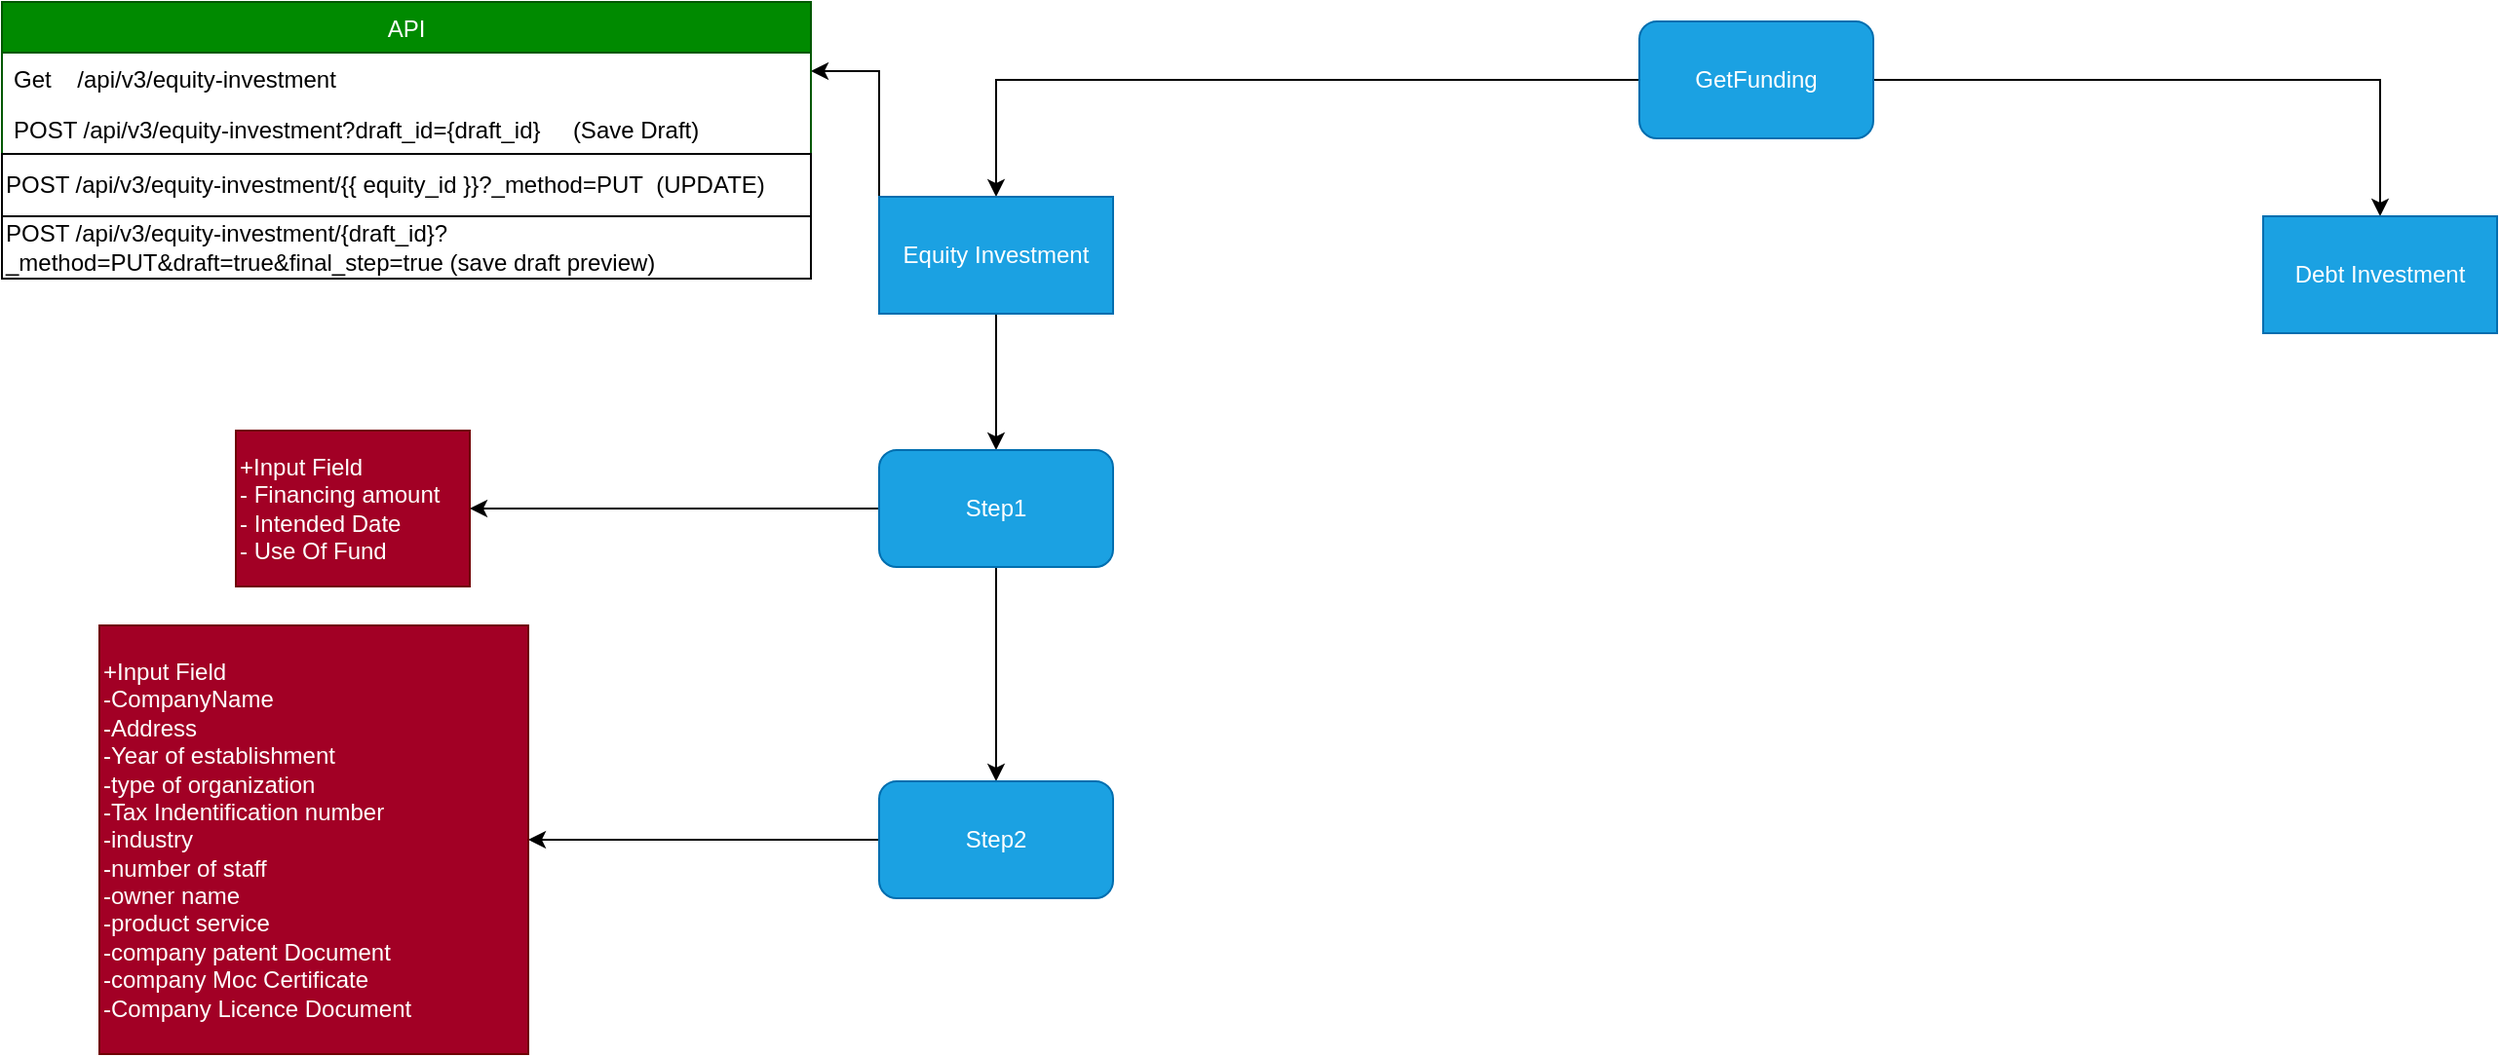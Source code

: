 <mxfile>
    <diagram id="Z10QBgLzKJJWljZS_Jgt" name="Page-1">
        <mxGraphModel dx="1636" dy="529" grid="1" gridSize="10" guides="1" tooltips="1" connect="1" arrows="1" fold="1" page="1" pageScale="1" pageWidth="850" pageHeight="1100" math="0" shadow="0">
            <root>
                <mxCell id="0"/>
                <mxCell id="1" parent="0"/>
                <mxCell id="6" style="edgeStyle=orthogonalEdgeStyle;rounded=0;orthogonalLoop=1;jettySize=auto;html=1;exitX=0;exitY=0.5;exitDx=0;exitDy=0;entryX=0.5;entryY=0;entryDx=0;entryDy=0;" edge="1" parent="1" source="2" target="3">
                    <mxGeometry relative="1" as="geometry"/>
                </mxCell>
                <mxCell id="7" style="edgeStyle=orthogonalEdgeStyle;rounded=0;orthogonalLoop=1;jettySize=auto;html=1;exitX=1;exitY=0.5;exitDx=0;exitDy=0;entryX=0.5;entryY=0;entryDx=0;entryDy=0;" edge="1" parent="1" source="2" target="4">
                    <mxGeometry relative="1" as="geometry"/>
                </mxCell>
                <mxCell id="2" value="GetFunding" style="rounded=1;whiteSpace=wrap;html=1;fillColor=#1ba1e2;strokeColor=#006EAF;fontColor=#ffffff;" vertex="1" parent="1">
                    <mxGeometry x="340" y="90" width="120" height="60" as="geometry"/>
                </mxCell>
                <mxCell id="11" style="edgeStyle=orthogonalEdgeStyle;rounded=0;orthogonalLoop=1;jettySize=auto;html=1;exitX=0.5;exitY=1;exitDx=0;exitDy=0;entryX=0.5;entryY=0;entryDx=0;entryDy=0;" edge="1" parent="1" source="3" target="8">
                    <mxGeometry relative="1" as="geometry"/>
                </mxCell>
                <mxCell id="29" style="edgeStyle=orthogonalEdgeStyle;rounded=0;orthogonalLoop=1;jettySize=auto;html=1;exitX=0;exitY=0;exitDx=0;exitDy=0;entryX=1;entryY=0.25;entryDx=0;entryDy=0;" edge="1" parent="1" source="3" target="18">
                    <mxGeometry relative="1" as="geometry"/>
                </mxCell>
                <mxCell id="3" value="Equity Investment" style="rounded=0;whiteSpace=wrap;html=1;fillColor=#1ba1e2;strokeColor=#006EAF;fontColor=#ffffff;" vertex="1" parent="1">
                    <mxGeometry x="-50" y="180" width="120" height="60" as="geometry"/>
                </mxCell>
                <mxCell id="4" value="Debt Investment" style="rounded=0;whiteSpace=wrap;html=1;fillColor=#1ba1e2;strokeColor=#006EAF;fontColor=#ffffff;" vertex="1" parent="1">
                    <mxGeometry x="660" y="190" width="120" height="60" as="geometry"/>
                </mxCell>
                <mxCell id="10" style="edgeStyle=orthogonalEdgeStyle;rounded=0;orthogonalLoop=1;jettySize=auto;html=1;exitX=0;exitY=0.5;exitDx=0;exitDy=0;entryX=1;entryY=0.5;entryDx=0;entryDy=0;" edge="1" parent="1" source="8" target="9">
                    <mxGeometry relative="1" as="geometry"/>
                </mxCell>
                <mxCell id="32" style="edgeStyle=orthogonalEdgeStyle;rounded=0;orthogonalLoop=1;jettySize=auto;html=1;exitX=0.5;exitY=1;exitDx=0;exitDy=0;entryX=0.5;entryY=0;entryDx=0;entryDy=0;" edge="1" parent="1" source="8" target="31">
                    <mxGeometry relative="1" as="geometry"/>
                </mxCell>
                <mxCell id="8" value="Step1" style="rounded=1;whiteSpace=wrap;html=1;fillColor=#1ba1e2;strokeColor=#006EAF;fontColor=#ffffff;" vertex="1" parent="1">
                    <mxGeometry x="-50" y="310" width="120" height="60" as="geometry"/>
                </mxCell>
                <mxCell id="9" value="+Input Field&lt;br&gt;&lt;div&gt;&lt;span&gt;- Financing amount&lt;/span&gt;&lt;/div&gt;- Intended Date&lt;br&gt;- Use Of Fund" style="rounded=0;whiteSpace=wrap;html=1;align=left;fillColor=#a20025;strokeColor=#6F0000;fontColor=#ffffff;" vertex="1" parent="1">
                    <mxGeometry x="-380" y="300" width="120" height="80" as="geometry"/>
                </mxCell>
                <object label="API" id="18">
                    <mxCell style="swimlane;fontStyle=0;childLayout=stackLayout;horizontal=1;startSize=26;horizontalStack=0;resizeParent=1;resizeParentMax=0;resizeLast=0;collapsible=1;marginBottom=0;fillColor=#008a00;strokeColor=#005700;fontColor=#ffffff;" vertex="1" parent="1">
                        <mxGeometry x="-500" y="80" width="415" height="142" as="geometry">
                            <mxRectangle x="-500" y="80" width="50" height="26" as="alternateBounds"/>
                        </mxGeometry>
                    </mxCell>
                </object>
                <mxCell id="20" value="Get    /api/v3/equity-investment" style="text;strokeColor=none;fillColor=none;align=left;verticalAlign=top;spacingLeft=4;spacingRight=4;overflow=hidden;rotatable=0;points=[[0,0.5],[1,0.5]];portConstraint=eastwest;" vertex="1" parent="18">
                    <mxGeometry y="26" width="415" height="26" as="geometry"/>
                </mxCell>
                <mxCell id="21" value="POST /api/v3/equity-investment?draft_id={draft_id}     (Save Draft)  " style="text;strokeColor=none;fillColor=none;align=left;verticalAlign=top;spacingLeft=4;spacingRight=4;overflow=hidden;rotatable=0;points=[[0,0.5],[1,0.5]];portConstraint=eastwest;" vertex="1" parent="18">
                    <mxGeometry y="52" width="415" height="26" as="geometry"/>
                </mxCell>
                <mxCell id="30" value="POST /api/v3/equity-investment/{{ equity_id }}?_method=PUT&amp;nbsp; (UPDATE)&amp;nbsp; &amp;nbsp;" style="rounded=0;whiteSpace=wrap;html=1;align=left;" vertex="1" parent="18">
                    <mxGeometry y="78" width="415" height="32" as="geometry"/>
                </mxCell>
                <mxCell id="28" value="POST /api/v3/equity-investment/{draft_id}?_method=PUT&amp;amp;draft=true&amp;amp;final_step=true (save draft preview)" style="rounded=0;whiteSpace=wrap;html=1;align=left;" vertex="1" parent="18">
                    <mxGeometry y="110" width="415" height="32" as="geometry"/>
                </mxCell>
                <mxCell id="34" style="edgeStyle=orthogonalEdgeStyle;rounded=0;orthogonalLoop=1;jettySize=auto;html=1;exitX=0;exitY=0.5;exitDx=0;exitDy=0;" edge="1" parent="1" source="31" target="33">
                    <mxGeometry relative="1" as="geometry"/>
                </mxCell>
                <mxCell id="31" value="Step2" style="rounded=1;whiteSpace=wrap;html=1;fillColor=#1ba1e2;strokeColor=#006EAF;fontColor=#ffffff;" vertex="1" parent="1">
                    <mxGeometry x="-50" y="480" width="120" height="60" as="geometry"/>
                </mxCell>
                <mxCell id="33" value="+Input Field&lt;br&gt;-CompanyName&amp;nbsp;&lt;br&gt;-Address&lt;br&gt;-Year of establishment&lt;br&gt;-type of organization&lt;br&gt;-Tax Indentification number&lt;br&gt;-industry&lt;br&gt;-number of staff&lt;br&gt;-owner name&lt;br&gt;-product service&lt;br&gt;-company patent Document&lt;br&gt;-company Moc Certificate&lt;br&gt;-Company Licence Document" style="whiteSpace=wrap;html=1;aspect=fixed;align=left;fillColor=#a20025;strokeColor=#6F0000;fontColor=#ffffff;" vertex="1" parent="1">
                    <mxGeometry x="-450" y="400" width="220" height="220" as="geometry"/>
                </mxCell>
            </root>
        </mxGraphModel>
    </diagram>
</mxfile>